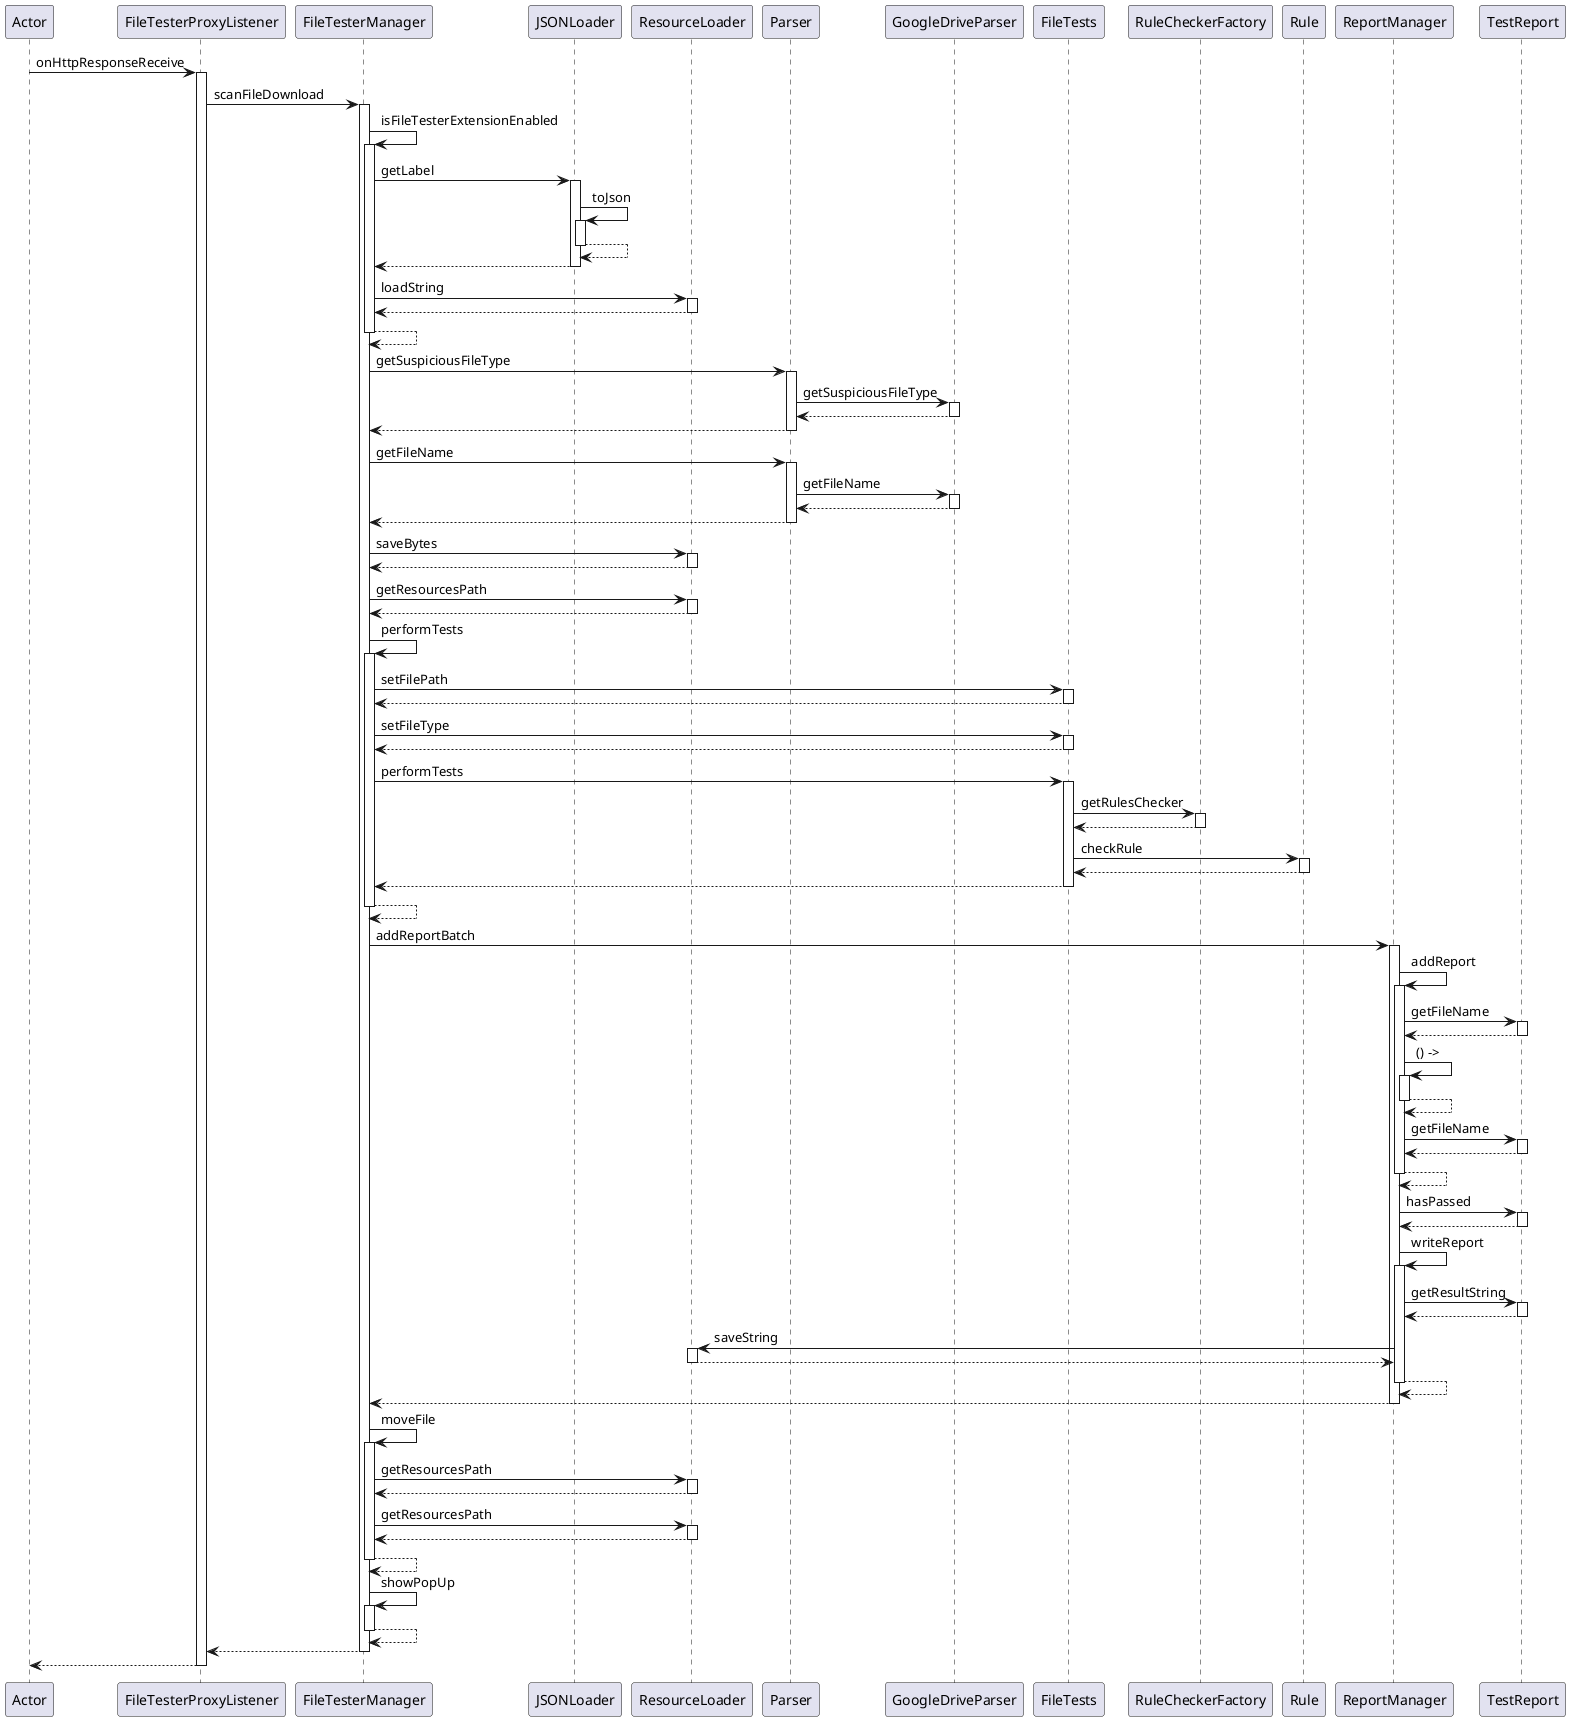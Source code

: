 @startuml
participant Actor
Actor -> FileTesterProxyListener : onHttpResponseReceive
activate FileTesterProxyListener
FileTesterProxyListener -> FileTesterManager : scanFileDownload
activate FileTesterManager
FileTesterManager -> FileTesterManager : isFileTesterExtensionEnabled
activate FileTesterManager
FileTesterManager -> JSONLoader : getLabel
activate JSONLoader
JSONLoader -> JSONLoader : toJson
activate JSONLoader
JSONLoader --> JSONLoader
deactivate JSONLoader
JSONLoader --> FileTesterManager
deactivate JSONLoader
FileTesterManager -> ResourceLoader : loadString
activate ResourceLoader
ResourceLoader --> FileTesterManager
deactivate ResourceLoader
FileTesterManager --> FileTesterManager
deactivate FileTesterManager
FileTesterManager -> Parser : getSuspiciousFileType
activate Parser
Parser -> GoogleDriveParser : getSuspiciousFileType
activate GoogleDriveParser
GoogleDriveParser --> Parser
deactivate GoogleDriveParser
Parser --> FileTesterManager
deactivate Parser
FileTesterManager -> Parser : getFileName
activate Parser
Parser -> GoogleDriveParser : getFileName
activate GoogleDriveParser
GoogleDriveParser --> Parser
deactivate GoogleDriveParser
Parser --> FileTesterManager
deactivate Parser
FileTesterManager -> ResourceLoader : saveBytes
activate ResourceLoader
ResourceLoader --> FileTesterManager
deactivate ResourceLoader
FileTesterManager -> ResourceLoader : getResourcesPath
activate ResourceLoader
ResourceLoader --> FileTesterManager
deactivate ResourceLoader
FileTesterManager -> FileTesterManager : performTests
activate FileTesterManager
FileTesterManager -> FileTests : setFilePath
activate FileTests
FileTests --> FileTesterManager
deactivate FileTests
FileTesterManager -> FileTests : setFileType
activate FileTests
FileTests --> FileTesterManager
deactivate FileTests
FileTesterManager -> FileTests : performTests
activate FileTests
FileTests -> RuleCheckerFactory : getRulesChecker
activate RuleCheckerFactory
RuleCheckerFactory --> FileTests
deactivate RuleCheckerFactory
FileTests -> Rule : checkRule
activate Rule
Rule --> FileTests
deactivate Rule
FileTests --> FileTesterManager
deactivate FileTests
FileTesterManager --> FileTesterManager
deactivate FileTesterManager
FileTesterManager -> ReportManager : addReportBatch
activate ReportManager
ReportManager -> ReportManager : addReport
activate ReportManager
ReportManager -> TestReport : getFileName
activate TestReport
TestReport --> ReportManager
deactivate TestReport
ReportManager -> ReportManager : () ->
activate ReportManager
ReportManager --> ReportManager
deactivate ReportManager
ReportManager -> TestReport : getFileName
activate TestReport
TestReport --> ReportManager
deactivate TestReport
ReportManager --> ReportManager
deactivate ReportManager
ReportManager -> TestReport : hasPassed
activate TestReport
TestReport --> ReportManager
deactivate TestReport
ReportManager -> ReportManager : writeReport
activate ReportManager
ReportManager -> TestReport : getResultString
activate TestReport
TestReport --> ReportManager
deactivate TestReport
ReportManager -> ResourceLoader : saveString
activate ResourceLoader
ResourceLoader --> ReportManager
deactivate ResourceLoader
ReportManager --> ReportManager
deactivate ReportManager
ReportManager --> FileTesterManager
deactivate ReportManager
FileTesterManager -> FileTesterManager : moveFile
activate FileTesterManager
FileTesterManager -> ResourceLoader : getResourcesPath
activate ResourceLoader
ResourceLoader --> FileTesterManager
deactivate ResourceLoader
FileTesterManager -> ResourceLoader : getResourcesPath
activate ResourceLoader
ResourceLoader --> FileTesterManager
deactivate ResourceLoader
FileTesterManager --> FileTesterManager
deactivate FileTesterManager
FileTesterManager -> FileTesterManager : showPopUp
activate FileTesterManager
FileTesterManager --> FileTesterManager
deactivate FileTesterManager
FileTesterManager --> FileTesterProxyListener
deactivate FileTesterManager
return
@enduml
